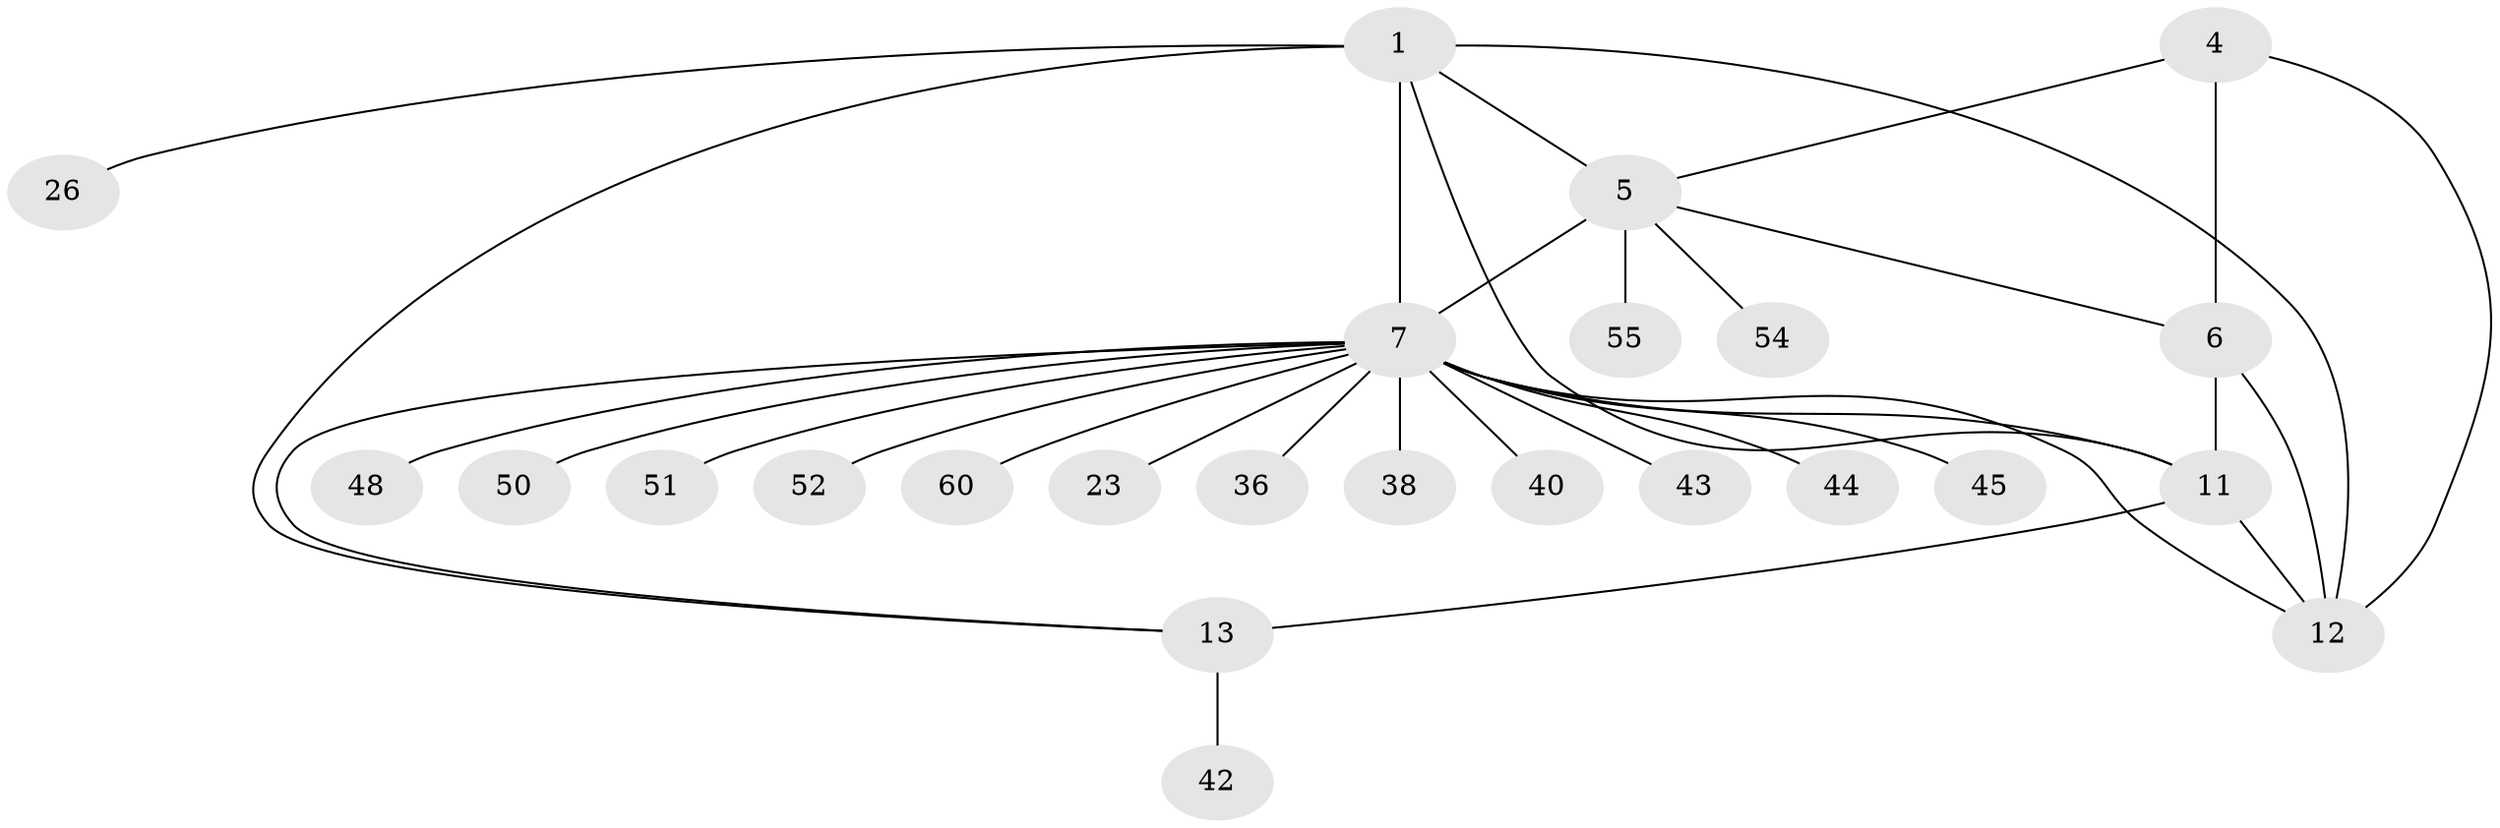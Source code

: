 // original degree distribution, {9: 0.016666666666666666, 5: 0.1, 4: 0.03333333333333333, 8: 0.016666666666666666, 6: 0.05, 10: 0.016666666666666666, 13: 0.016666666666666666, 1: 0.6333333333333333, 2: 0.08333333333333333, 3: 0.03333333333333333}
// Generated by graph-tools (version 1.1) at 2025/19/03/04/25 18:19:40]
// undirected, 24 vertices, 33 edges
graph export_dot {
graph [start="1"]
  node [color=gray90,style=filled];
  1 [super="+27+24+2+56+59+3"];
  4 [super="+17"];
  5 [super="+16"];
  6 [super="+30+34+18"];
  7 [super="+8+20+9+57+28+19+21+32"];
  11 [super="+53+15+29"];
  12 [super="+22"];
  13 [super="+14+58+46+49+31"];
  23;
  26;
  36;
  38;
  40;
  42;
  43;
  44;
  45;
  48;
  50;
  51;
  52;
  54;
  55;
  60;
  1 -- 12;
  1 -- 26;
  1 -- 11;
  1 -- 7 [weight=3];
  1 -- 13;
  1 -- 5;
  4 -- 5;
  4 -- 6;
  4 -- 12;
  5 -- 6;
  5 -- 7 [weight=2];
  5 -- 54;
  5 -- 55;
  6 -- 11;
  6 -- 12;
  7 -- 48;
  7 -- 23;
  7 -- 36;
  7 -- 38;
  7 -- 40;
  7 -- 11;
  7 -- 12;
  7 -- 43;
  7 -- 44;
  7 -- 45;
  7 -- 13;
  7 -- 50;
  7 -- 51;
  7 -- 52;
  7 -- 60;
  11 -- 12;
  11 -- 13 [weight=2];
  13 -- 42;
}
